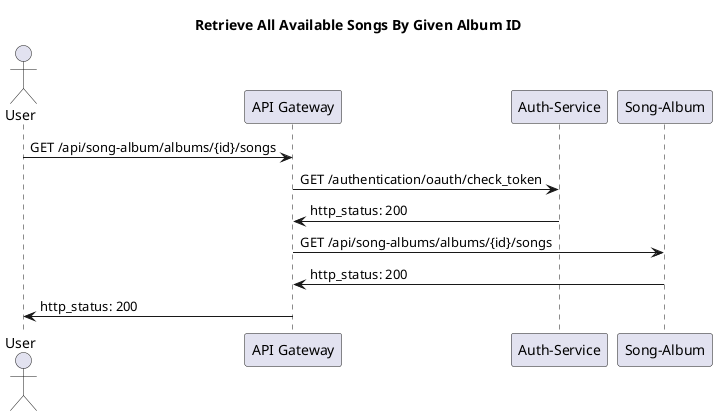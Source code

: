 @startuml
    title : Retrieve All Available Songs By Given Album ID
    actor "User" as user
    participant "API Gateway" as api_gw
    participant "Auth-Service" as auth
    participant "Song-Album" as song_album

    user -> api_gw: GET /api/song-album/albums/{id}/songs
    api_gw -> auth: GET /authentication/oauth/check_token
    api_gw <- auth: http_status: 200
    api_gw -> song_album: GET /api/song-albums/albums/{id}/songs
    api_gw <- song_album: http_status: 200
    user <- api_gw: http_status: 200
    
@enduml